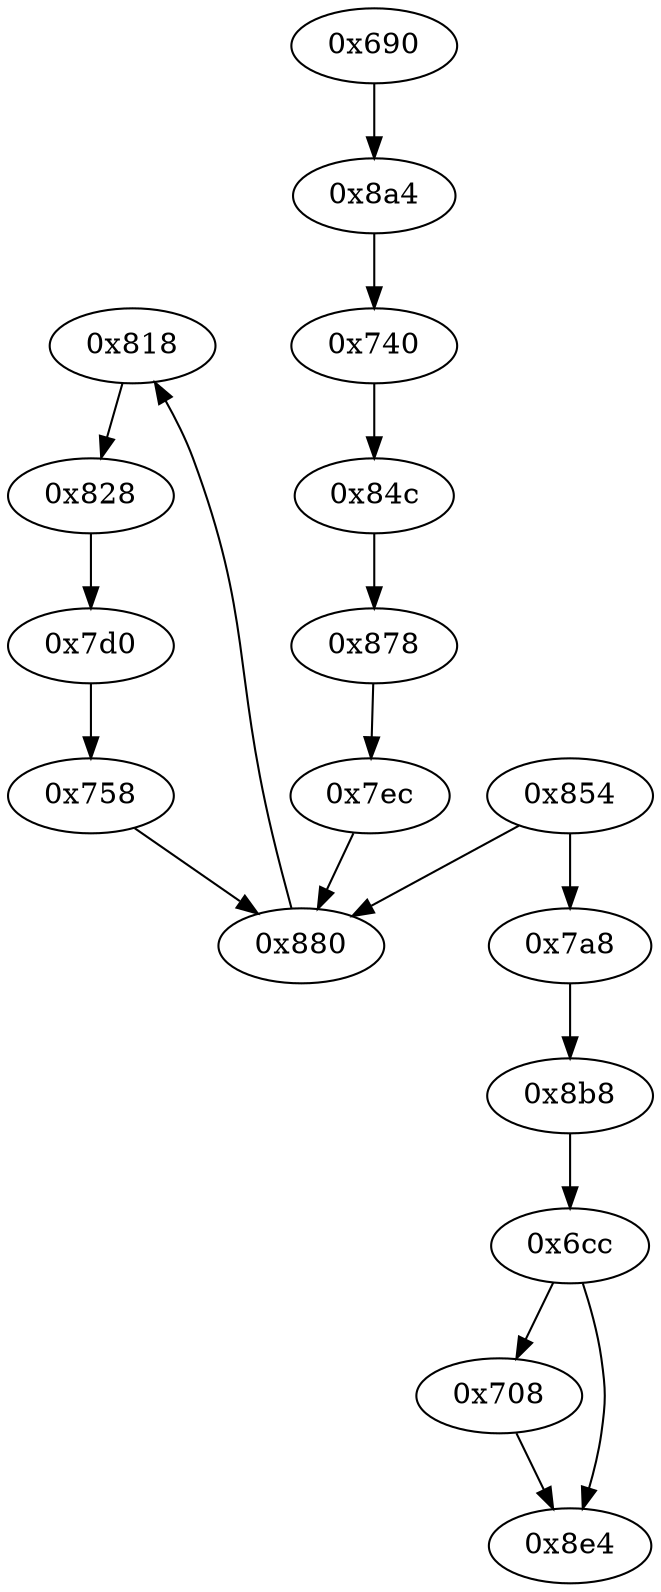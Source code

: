 strict digraph "" {
	"0x818"	 [opcode="[u'ldrb', u'str', u'ldr', u'b']"];
	"0x828"	 [opcode="[u'ldr', u'ldr', u'add', u'str', u'ldr', u'add', u'str', u'ldr', u'b']"];
	"0x818" -> "0x828";
	"0x708"	 [opcode="[u'mov', u'bl', u'ldr', u'b']"];
	"0x8e4"	 [opcode="[u'ldr', u'ldr', u'ldr', u'ldr', u'sub', u'mov', u'sub', u'pop']"];
	"0x708" -> "0x8e4";
	"0x7d0"	 [opcode="[u'b']"];
	"0x828" -> "0x7d0";
	"0x690"	 [opcode="[u'push', u'add', u'sub', u'ldr', u'str', u'mov', u'orr', u'ldr', u'ldr', u'str', u'ldr', u'ldr', u'ldr', u'add', u'b']"];
	"0x8a4"	 [opcode="[u'ldr', u'ldr', u'str', u'ldr', u'b']"];
	"0x690" -> "0x8a4";
	"0x854"	 [opcode="[u'str', u'str', u'str', u'ldr', u'ldr', u'ldr', u'cmp', u'mov', u'b']"];
	"0x7a8"	 [opcode="[u'b']"];
	"0x854" -> "0x7a8";
	"0x880"	 [opcode="[u'ldr', u'ldr', u'add', u'str', u'ldr', u'ldrb', u'strb', u'ldr', u'b']"];
	"0x854" -> "0x880";
	"0x6cc"	 [opcode="[u'ldrb', u'ldr', u'cmp', u'mov']"];
	"0x6cc" -> "0x708";
	"0x6cc" -> "0x8e4";
	"0x740"	 [opcode="[u'ldr', u'bl', u'ldr', u'ldr', u'ldr', u'b']"];
	"0x8a4" -> "0x740";
	"0x84c"	 [opcode="[u'ldr', u'b']"];
	"0x740" -> "0x84c";
	"0x758"	 [opcode="[u'ldr', u'ldr', u'mov', u'add', u'ldr']"];
	"0x7d0" -> "0x758";
	"0x878"	 [opcode="[u'ldr', u'b']"];
	"0x7ec"	 [opcode="[u'mov', u'mov', u'mov', u'mov', u'b']"];
	"0x878" -> "0x7ec";
	"0x8b8"	 [opcode="[u'ldr', u'ldr', u'cmp', u'mov', u'mov', u'strb', u'ldr', u'b']"];
	"0x7a8" -> "0x8b8";
	"0x84c" -> "0x878";
	"0x8b8" -> "0x6cc";
	"0x880" -> "0x818";
	"0x7ec" -> "0x880";
	"0x758" -> "0x880";
}

